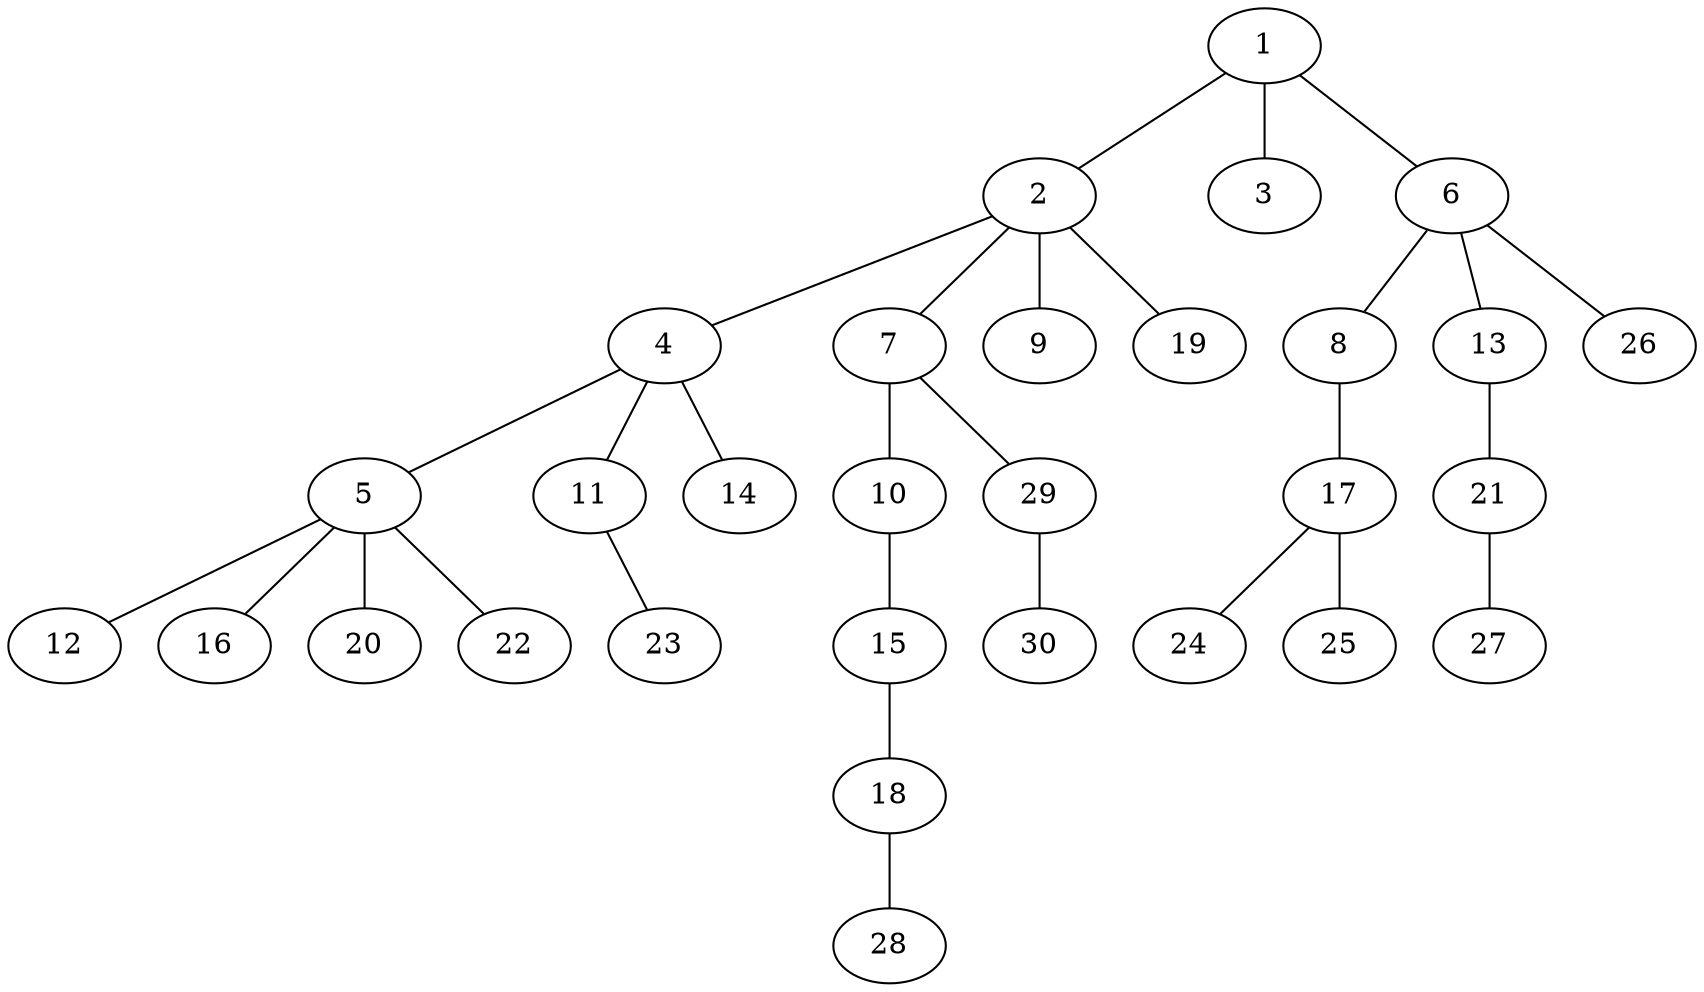 graph graphname {1--2
1--3
1--6
2--4
2--7
2--9
2--19
4--5
4--11
4--14
5--12
5--16
5--20
5--22
6--8
6--13
6--26
7--10
7--29
8--17
10--15
11--23
13--21
15--18
17--24
17--25
18--28
21--27
29--30
}